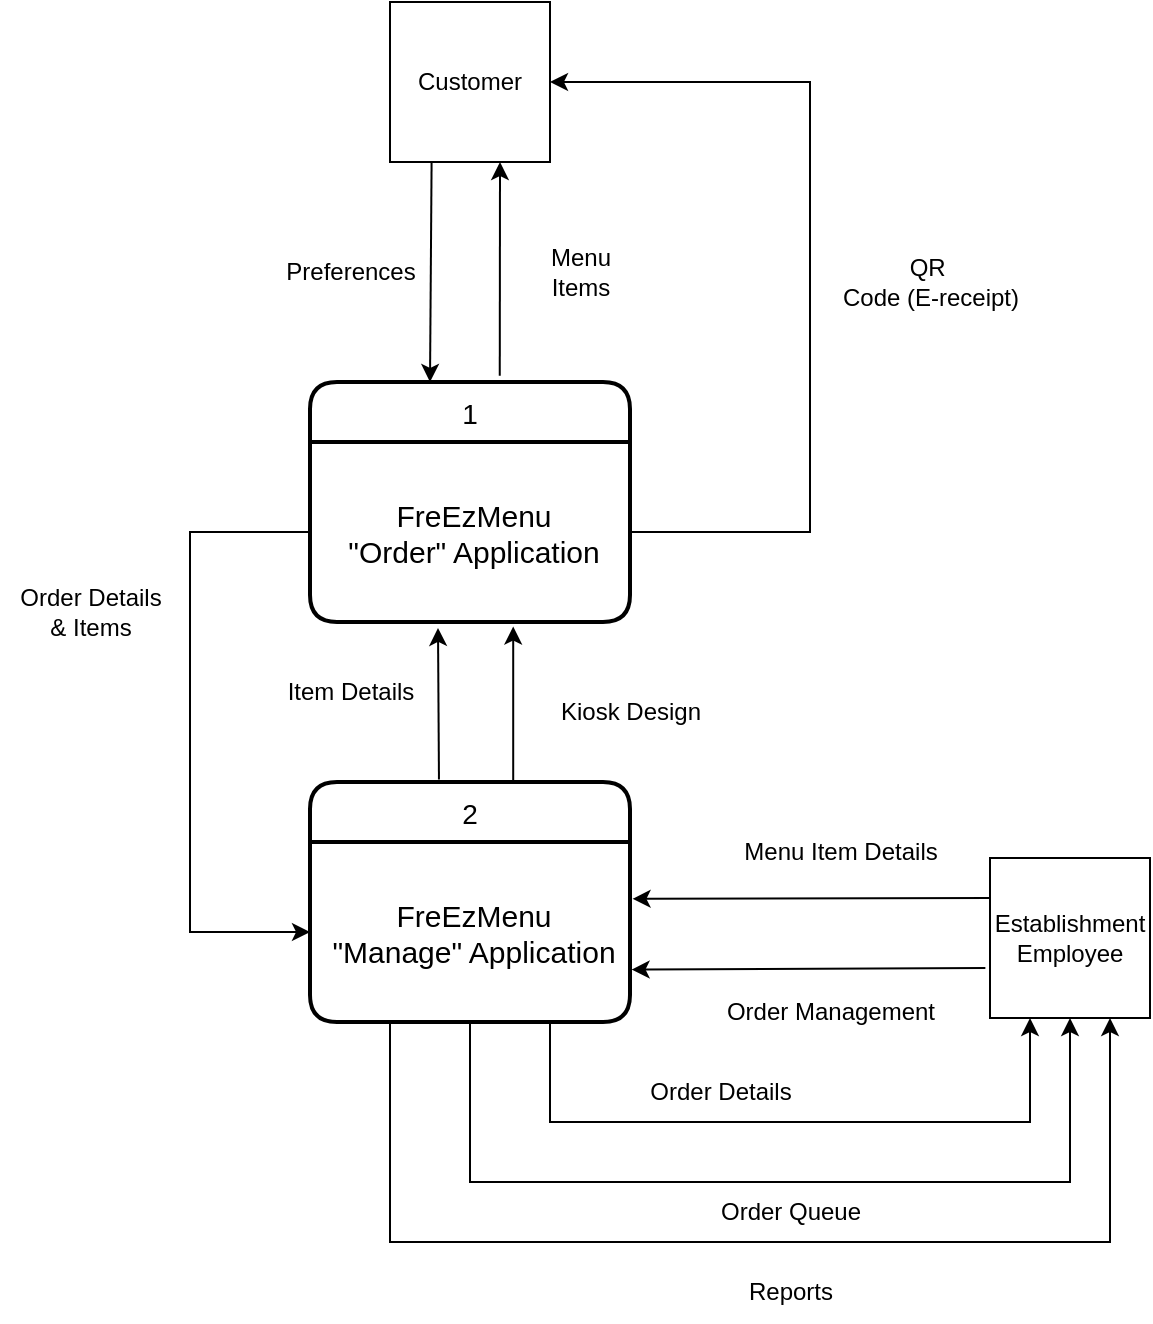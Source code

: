 <mxfile>
    <diagram id="mwzHj2hY8jrmvItp0jpS" name="Page-1">
        <mxGraphModel dx="693" dy="783" grid="1" gridSize="10" guides="1" tooltips="1" connect="1" arrows="1" fold="1" page="1" pageScale="1" pageWidth="850" pageHeight="1100" math="0" shadow="0">
            <root>
                <mxCell id="0"/>
                <mxCell id="1" parent="0"/>
                <mxCell id="4" value="Customer" style="whiteSpace=wrap;html=1;aspect=fixed;" parent="1" vertex="1">
                    <mxGeometry x="370" y="140" width="80" height="80" as="geometry"/>
                </mxCell>
                <mxCell id="48" style="edgeStyle=none;rounded=0;html=1;exitX=0;exitY=0.25;exitDx=0;exitDy=0;entryX=1.008;entryY=0.316;entryDx=0;entryDy=0;entryPerimeter=0;" edge="1" parent="1" source="5" target="12">
                    <mxGeometry relative="1" as="geometry"/>
                </mxCell>
                <mxCell id="5" value="Establishment&lt;br&gt;Employee" style="whiteSpace=wrap;html=1;aspect=fixed;" parent="1" vertex="1">
                    <mxGeometry x="670" y="568" width="80" height="80" as="geometry"/>
                </mxCell>
                <mxCell id="7" value="1" style="swimlane;childLayout=stackLayout;horizontal=1;startSize=30;horizontalStack=0;rounded=1;fontSize=14;fontStyle=0;strokeWidth=2;resizeParent=0;resizeLast=1;shadow=0;dashed=0;align=center;" parent="1" vertex="1">
                    <mxGeometry x="330" y="330" width="160" height="120" as="geometry"/>
                </mxCell>
                <mxCell id="8" value="FreEzMenu&#10;&quot;Order&quot; Application" style="align=center;strokeColor=none;fillColor=none;spacingLeft=4;fontSize=15;verticalAlign=middle;resizable=0;rotatable=0;part=1;" parent="7" vertex="1">
                    <mxGeometry y="30" width="160" height="90" as="geometry"/>
                </mxCell>
                <mxCell id="11" value="2" style="swimlane;childLayout=stackLayout;horizontal=1;startSize=30;horizontalStack=0;rounded=1;fontSize=14;fontStyle=0;strokeWidth=2;resizeParent=0;resizeLast=1;shadow=0;dashed=0;align=center;" parent="1" vertex="1">
                    <mxGeometry x="330" y="530" width="160" height="120" as="geometry"/>
                </mxCell>
                <mxCell id="12" value="FreEzMenu&#10;&quot;Manage&quot; Application" style="align=center;strokeColor=none;fillColor=none;spacingLeft=4;fontSize=15;verticalAlign=middle;resizable=0;rotatable=0;part=1;" parent="11" vertex="1">
                    <mxGeometry y="30" width="160" height="90" as="geometry"/>
                </mxCell>
                <mxCell id="18" value="" style="endArrow=classic;html=1;entryX=0.635;entryY=1.025;entryDx=0;entryDy=0;entryPerimeter=0;exitX=0.635;exitY=0;exitDx=0;exitDy=0;exitPerimeter=0;" parent="1" source="11" target="8" edge="1">
                    <mxGeometry width="50" height="50" relative="1" as="geometry">
                        <mxPoint x="410" y="530" as="sourcePoint"/>
                        <mxPoint x="460" y="480" as="targetPoint"/>
                    </mxGeometry>
                </mxCell>
                <mxCell id="19" value="" style="endArrow=classic;html=1;exitX=0;exitY=0.5;exitDx=0;exitDy=0;entryX=0;entryY=0.5;entryDx=0;entryDy=0;rounded=0;" parent="1" source="8" target="12" edge="1">
                    <mxGeometry width="50" height="50" relative="1" as="geometry">
                        <mxPoint x="390" y="520" as="sourcePoint"/>
                        <mxPoint x="270" y="570" as="targetPoint"/>
                        <Array as="points">
                            <mxPoint x="270" y="405"/>
                            <mxPoint x="270" y="605"/>
                        </Array>
                    </mxGeometry>
                </mxCell>
                <mxCell id="20" value="" style="endArrow=classic;html=1;exitX=0.75;exitY=1;exitDx=0;exitDy=0;entryX=0.25;entryY=1;entryDx=0;entryDy=0;rounded=0;" parent="1" source="12" target="5" edge="1">
                    <mxGeometry width="50" height="50" relative="1" as="geometry">
                        <mxPoint x="520" y="630" as="sourcePoint"/>
                        <mxPoint x="570" y="580" as="targetPoint"/>
                        <Array as="points">
                            <mxPoint x="450" y="700"/>
                            <mxPoint x="690" y="700"/>
                        </Array>
                    </mxGeometry>
                </mxCell>
                <mxCell id="21" value="" style="endArrow=classic;html=1;exitX=-0.029;exitY=0.688;exitDx=0;exitDy=0;exitPerimeter=0;entryX=1.005;entryY=0.709;entryDx=0;entryDy=0;entryPerimeter=0;" parent="1" source="5" target="12" edge="1">
                    <mxGeometry width="50" height="50" relative="1" as="geometry">
                        <mxPoint x="530" y="610.0" as="sourcePoint"/>
                        <mxPoint x="610" y="610.2" as="targetPoint"/>
                    </mxGeometry>
                </mxCell>
                <mxCell id="30" value="Preferences" style="text;html=1;align=center;verticalAlign=middle;resizable=0;points=[];autosize=1;strokeColor=none;fillColor=none;" parent="1" vertex="1">
                    <mxGeometry x="305" y="260" width="90" height="30" as="geometry"/>
                </mxCell>
                <mxCell id="31" value="Menu&lt;br&gt;Items" style="text;html=1;align=center;verticalAlign=middle;resizable=0;points=[];autosize=1;strokeColor=none;fillColor=none;" parent="1" vertex="1">
                    <mxGeometry x="440" y="255" width="50" height="40" as="geometry"/>
                </mxCell>
                <mxCell id="32" value="Order Details&lt;br&gt;&amp;amp; Items" style="text;html=1;align=center;verticalAlign=middle;resizable=0;points=[];autosize=1;strokeColor=none;fillColor=none;" parent="1" vertex="1">
                    <mxGeometry x="175" y="425" width="90" height="40" as="geometry"/>
                </mxCell>
                <mxCell id="33" value="Kiosk Design" style="text;html=1;align=center;verticalAlign=middle;resizable=0;points=[];autosize=1;strokeColor=none;fillColor=none;" parent="1" vertex="1">
                    <mxGeometry x="445" y="480" width="90" height="30" as="geometry"/>
                </mxCell>
                <mxCell id="36" value="Order Details" style="text;html=1;align=center;verticalAlign=middle;resizable=0;points=[];autosize=1;strokeColor=none;fillColor=none;" parent="1" vertex="1">
                    <mxGeometry x="490" y="670" width="90" height="30" as="geometry"/>
                </mxCell>
                <mxCell id="37" value="Order Management" style="text;html=1;align=center;verticalAlign=middle;resizable=0;points=[];autosize=1;strokeColor=none;fillColor=none;" parent="1" vertex="1">
                    <mxGeometry x="525" y="630" width="130" height="30" as="geometry"/>
                </mxCell>
                <mxCell id="38" value="" style="endArrow=classic;html=1;entryX=0.375;entryY=0;entryDx=0;entryDy=0;entryPerimeter=0;exitX=0.383;exitY=0.993;exitDx=0;exitDy=0;exitPerimeter=0;" parent="1" target="7" edge="1">
                    <mxGeometry width="50" height="50" relative="1" as="geometry">
                        <mxPoint x="390.8" y="220.0" as="sourcePoint"/>
                        <mxPoint x="390" y="300.39" as="targetPoint"/>
                    </mxGeometry>
                </mxCell>
                <mxCell id="39" value="" style="endArrow=classic;html=1;entryX=0.635;entryY=1.025;entryDx=0;entryDy=0;entryPerimeter=0;exitX=0.593;exitY=-0.026;exitDx=0;exitDy=0;exitPerimeter=0;" parent="1" source="7" edge="1">
                    <mxGeometry width="50" height="50" relative="1" as="geometry">
                        <mxPoint x="425.0" y="297.75" as="sourcePoint"/>
                        <mxPoint x="425.0" y="220" as="targetPoint"/>
                    </mxGeometry>
                </mxCell>
                <mxCell id="40" style="edgeStyle=none;html=1;exitX=0.5;exitY=1;exitDx=0;exitDy=0;rounded=0;entryX=0.5;entryY=1;entryDx=0;entryDy=0;" edge="1" parent="1" source="12" target="5">
                    <mxGeometry relative="1" as="geometry">
                        <mxPoint x="670" y="740" as="targetPoint"/>
                        <Array as="points">
                            <mxPoint x="410" y="730"/>
                            <mxPoint x="710" y="730"/>
                        </Array>
                    </mxGeometry>
                </mxCell>
                <mxCell id="41" value="Order Queue" style="text;html=1;align=center;verticalAlign=middle;resizable=0;points=[];autosize=1;strokeColor=none;fillColor=none;" vertex="1" parent="1">
                    <mxGeometry x="525" y="730" width="90" height="30" as="geometry"/>
                </mxCell>
                <mxCell id="42" style="edgeStyle=none;rounded=0;html=1;entryX=0.75;entryY=1;entryDx=0;entryDy=0;exitX=0.25;exitY=1;exitDx=0;exitDy=0;" edge="1" parent="1" source="12" target="5">
                    <mxGeometry relative="1" as="geometry">
                        <mxPoint x="720" y="720" as="targetPoint"/>
                        <Array as="points">
                            <mxPoint x="370" y="760"/>
                            <mxPoint x="730" y="760"/>
                        </Array>
                    </mxGeometry>
                </mxCell>
                <mxCell id="43" value="Reports" style="text;html=1;align=center;verticalAlign=middle;resizable=0;points=[];autosize=1;strokeColor=none;fillColor=none;" vertex="1" parent="1">
                    <mxGeometry x="535" y="770" width="70" height="30" as="geometry"/>
                </mxCell>
                <mxCell id="44" value="" style="endArrow=classic;html=1;entryX=0.4;entryY=1.033;entryDx=0;entryDy=0;entryPerimeter=0;exitX=0.403;exitY=-0.01;exitDx=0;exitDy=0;exitPerimeter=0;" edge="1" parent="1" source="11" target="8">
                    <mxGeometry width="50" height="50" relative="1" as="geometry">
                        <mxPoint x="441.6" y="540" as="sourcePoint"/>
                        <mxPoint x="441.6" y="462.25" as="targetPoint"/>
                    </mxGeometry>
                </mxCell>
                <mxCell id="45" value="Item Details" style="text;html=1;align=center;verticalAlign=middle;resizable=0;points=[];autosize=1;strokeColor=none;fillColor=none;" vertex="1" parent="1">
                    <mxGeometry x="305" y="470" width="90" height="30" as="geometry"/>
                </mxCell>
                <mxCell id="46" style="edgeStyle=none;rounded=0;html=1;exitX=1;exitY=0.5;exitDx=0;exitDy=0;entryX=1;entryY=0.5;entryDx=0;entryDy=0;" edge="1" parent="1" source="8" target="4">
                    <mxGeometry relative="1" as="geometry">
                        <mxPoint x="650" y="260" as="targetPoint"/>
                        <Array as="points">
                            <mxPoint x="580" y="405"/>
                            <mxPoint x="580" y="180"/>
                        </Array>
                    </mxGeometry>
                </mxCell>
                <mxCell id="47" value="QR&amp;nbsp;&lt;br&gt;Code (E-receipt)" style="text;html=1;align=center;verticalAlign=middle;resizable=0;points=[];autosize=1;strokeColor=none;fillColor=none;" vertex="1" parent="1">
                    <mxGeometry x="585" y="260" width="110" height="40" as="geometry"/>
                </mxCell>
                <mxCell id="49" value="Menu Item Details" style="text;html=1;align=center;verticalAlign=middle;resizable=0;points=[];autosize=1;strokeColor=none;fillColor=none;" vertex="1" parent="1">
                    <mxGeometry x="535" y="550" width="120" height="30" as="geometry"/>
                </mxCell>
            </root>
        </mxGraphModel>
    </diagram>
</mxfile>